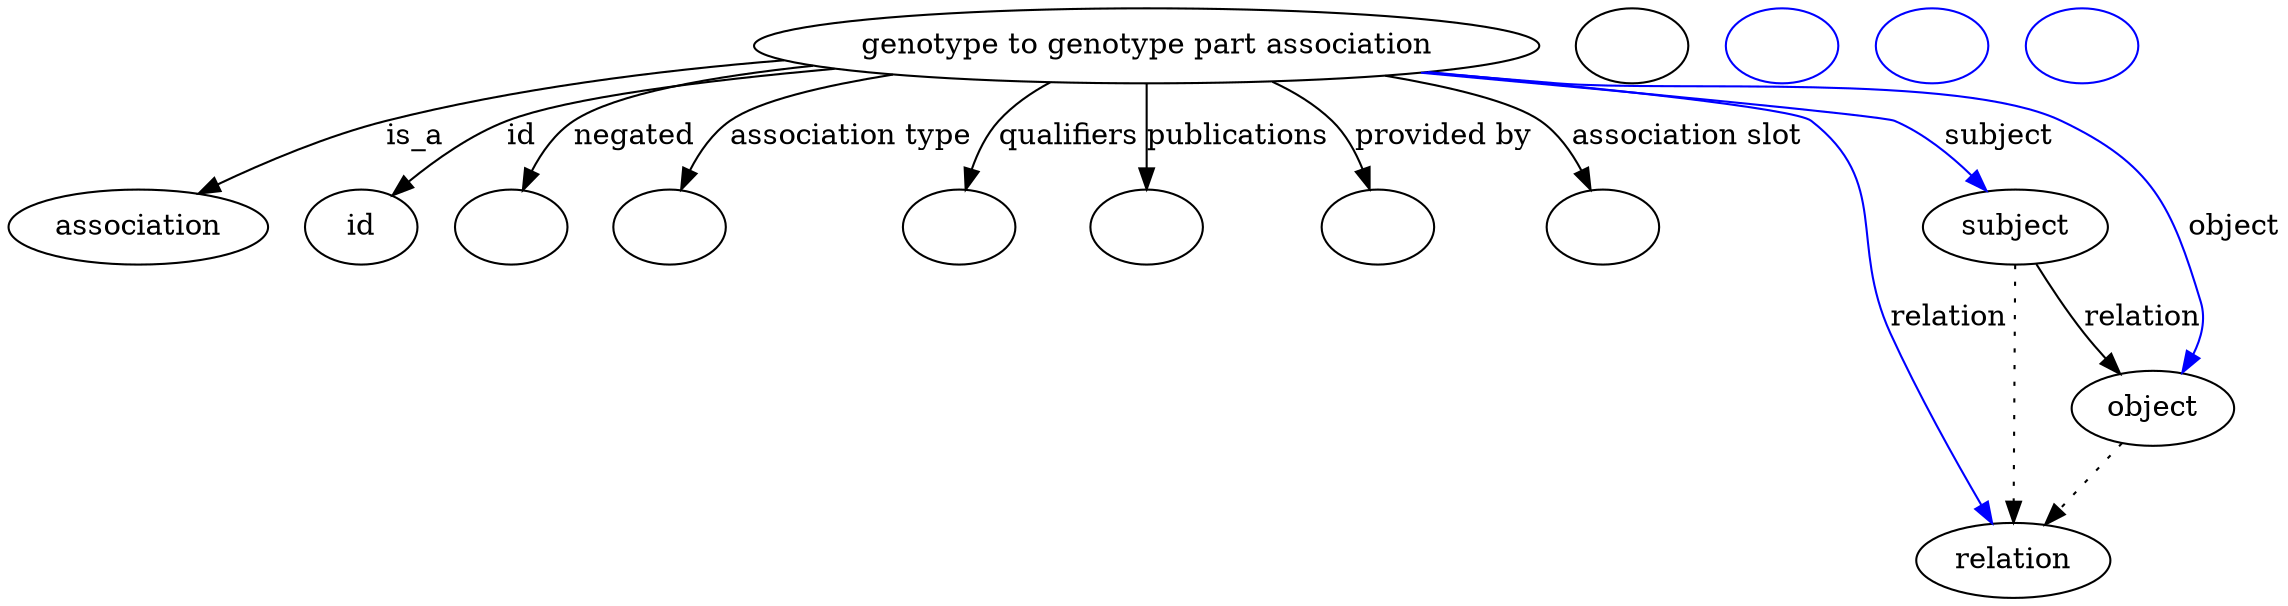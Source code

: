 digraph {
	graph [bb="0,0,916.61,281"];
	node [label="\N"];
	"genotype to genotype part association"	 [height=0.5,
		label="genotype to genotype part association",
		pos="470.4,263",
		width=3.9918];
	association	 [height=0.5,
		pos="49.402,177",
		width=1.3723];
	"genotype to genotype part association" -> association	 [label=is_a,
		lp="181.68,220",
		pos="e,78.318,191.65 340.24,255.24 286.82,250.05 224.75,241.39 169.85,227 141.36,219.53 110.73,206.74 87.481,195.97"];
	id	 [height=0.5,
		pos="143.4,177",
		width=0.75];
	"genotype to genotype part association" -> id	 [color=black,
		label=id,
		lp="229.85,220",
		pos="e,160.74,190.8 360.31,251.41 306.73,244.87 248.57,236.19 223.51,227 203.95,219.83 184.07,207.46 169.01,196.82",
		style=solid];
	negated	 [color=black,
		height=0.5,
		label="",
		pos="215.4,177",
		width=0.75];
	"genotype to genotype part association" -> negated	 [color=black,
		label=negated,
		lp="276.17,220",
		pos="e,224.12,194.12 357.57,251.82 314.74,246.01 271.93,237.82 253.87,227 244.05,221.11 235.83,211.69 229.54,202.61",
		style=solid];
	"association type"	 [color=black,
		height=0.5,
		label="",
		pos="287.4,177",
		width=0.75];
	"genotype to genotype part association" -> "association type"	 [color=black,
		label="association type",
		lp="358.31,220",
		pos="e,292.12,194.77 379.19,249.01 350.69,243.2 323.77,235.75 312.59,227 305.14,221.17 299.71,212.54 295.85,204.08",
		style=solid];
	qualifiers	 [color=black,
		height=0.5,
		label="",
		pos="395.4,177",
		width=0.75];
	"genotype to genotype part association" -> qualifiers	 [color=black,
		label=qualifiers,
		lp="440.45,220",
		pos="e,399.24,195.08 435.28,245.36 427.6,240.25 420.05,234.1 414.3,227 409.04,220.51 405.14,212.4 402.3,204.62",
		style=solid];
	publications	 [color=black,
		height=0.5,
		label="",
		pos="470.4,177",
		width=0.75];
	"genotype to genotype part association" -> publications	 [color=black,
		label=publications,
		lp="504.62,220",
		pos="e,470.4,195.21 470.4,244.76 470.4,233.36 470.4,218.43 470.4,205.49",
		style=solid];
	"provided by"	 [color=black,
		height=0.5,
		label="",
		pos="561.4,177",
		width=0.75];
	"genotype to genotype part association" -> "provided by"	 [color=black,
		label="provided by",
		lp="583.03,220",
		pos="e,556.78,194.87 514.36,245.76 523.45,240.72 532.39,234.5 539.4,227 545.39,220.6 549.92,212.3 553.27,204.32",
		style=solid];
	"association slot"	 [color=black,
		height=0.5,
		label="",
		pos="651.4,177",
		width=0.75];
	"genotype to genotype part association" -> "association slot"	 [color=black,
		label="association slot",
		lp="677.37,220",
		pos="e,644.55,194.78 555.11,248.45 582.76,242.48 609.22,235.08 620.4,227 628.55,221.11 635.01,212.36 639.88,203.82",
		style=solid];
	relation	 [height=0.5,
		pos="810.4,18",
		width=1.031];
	"genotype to genotype part association" -> relation	 [color=blue,
		label=relation,
		lp="787.78,134",
		pos="e,803.32,35.87 574.73,250.6 642.05,242.21 718.21,231.81 724.4,227 728.23,224.03 777.4,101.08 799.63,45.174",
		style=solid];
	subject	 [height=0.5,
		pos="815.4,177",
		width=0.97656];
	"genotype to genotype part association" -> subject	 [color=blue,
		label=subject,
		lp="805.23,220",
		pos="e,803.35,194.35 575.34,250.64 659.57,240.66 764.19,228.09 766.4,227 778.04,221.26 788.49,211.62 796.72,202.32",
		style=solid];
	object	 [height=0.5,
		pos="870.4,91",
		width=0.88096];
	"genotype to genotype part association" -> object	 [color=blue,
		label=object,
		lp="899.51,177",
		pos="e,881.45,108.36 573.64,250.43 590.27,248.53 607.3,246.65 623.4,245 669.11,240.31 788.07,247.09 829.4,227 870.87,206.85 876.48,185.79 \
887.4,141 889.27,133.32 887.96,125.14 885.39,117.67",
		style=solid];
	association_id	 [color=black,
		height=0.5,
		label="",
		pos="659.4,263",
		width=0.75];
	"genotype to genotype part association relation"	 [color=blue,
		height=0.5,
		label="",
		pos="731.4,263",
		width=0.75];
	subject -> relation	 [pos="e,810.97,36.027 814.83,158.76 813.96,131.21 812.31,78.735 811.29,46.223",
		style=dotted];
	subject -> object	 [label=relation,
		lp="866.78,134",
		pos="e,858.02,107.63 825.03,159.64 830.56,149.91 837.75,137.63 844.64,127 846.99,123.37 849.56,119.6 852.12,115.92"];
	"genotype to genotype part association subject"	 [color=blue,
		height=0.5,
		label="",
		pos="803.4,263",
		width=0.75];
	object -> relation	 [pos="e,824.17,34.752 856.79,74.435 849.09,65.075 839.33,53.191 830.74,42.745",
		style=dotted];
	"genotype to genotype part association object"	 [color=blue,
		height=0.5,
		label="",
		pos="875.4,263",
		width=0.75];
}
